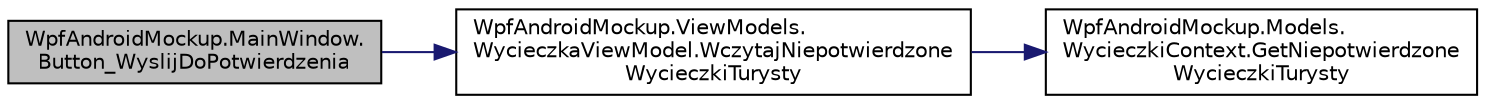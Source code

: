digraph "WpfAndroidMockup.MainWindow.Button_WyslijDoPotwierdzenia"
{
 // INTERACTIVE_SVG=YES
  edge [fontname="Helvetica",fontsize="10",labelfontname="Helvetica",labelfontsize="10"];
  node [fontname="Helvetica",fontsize="10",shape=record];
  rankdir="LR";
  Node14 [label="WpfAndroidMockup.MainWindow.\lButton_WyslijDoPotwierdzenia",height=0.2,width=0.4,color="black", fillcolor="grey75", style="filled", fontcolor="black"];
  Node14 -> Node15 [color="midnightblue",fontsize="10",style="solid",fontname="Helvetica"];
  Node15 [label="WpfAndroidMockup.ViewModels.\lWycieczkaViewModel.WczytajNiepotwierdzone\lWycieczkiTurysty",height=0.2,width=0.4,color="black", fillcolor="white", style="filled",URL="$class_wpf_android_mockup_1_1_view_models_1_1_wycieczka_view_model.html#a1e35edac1319bf120e0fd86e095392b0",tooltip="Przypisuje do listy wycieczek wszystkie niepotwierdzone wycieczki turysty "];
  Node15 -> Node16 [color="midnightblue",fontsize="10",style="solid",fontname="Helvetica"];
  Node16 [label="WpfAndroidMockup.Models.\lWycieczkiContext.GetNiepotwierdzone\lWycieczkiTurysty",height=0.2,width=0.4,color="black", fillcolor="white", style="filled",URL="$class_wpf_android_mockup_1_1_models_1_1_wycieczki_context.html#a081ed70ce016aeaeab63fbc21d62ab48",tooltip="Zwraca wszystkie wycieczki turysty, które nie zostały potwierdzone "];
}
